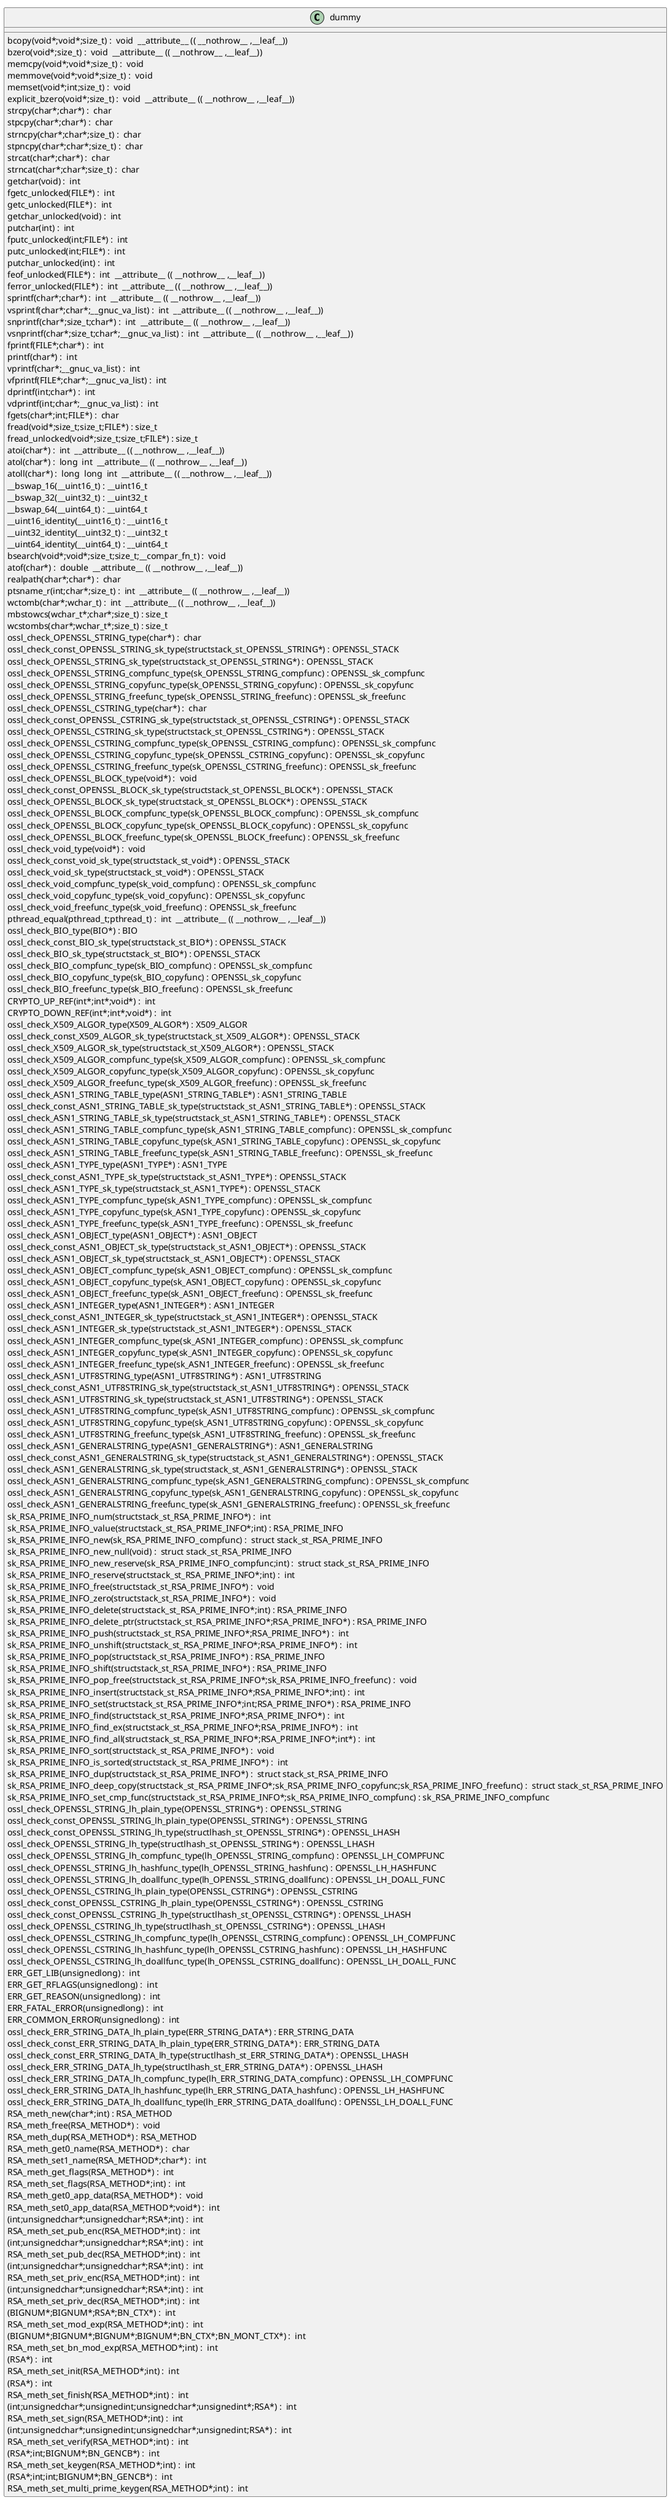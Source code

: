@startuml
!pragma layout smetana
class dummy {
bcopy(void*;void*;size_t) :  void  __attribute__ (( __nothrow__ ,__leaf__)) [[[./../../.././qc/crypto/rsa/rsa_meth.c.html#325]]]
bzero(void*;size_t) :  void  __attribute__ (( __nothrow__ ,__leaf__)) [[[./../../.././qc/crypto/rsa/rsa_meth.c.html#332]]]
memcpy(void*;void*;size_t) :  void  [[[./../../.././qc/crypto/rsa/rsa_meth.c.html#373]]]
memmove(void*;void*;size_t) :  void  [[[./../../.././qc/crypto/rsa/rsa_meth.c.html#381]]]
memset(void*;int;size_t) :  void  [[[./../../.././qc/crypto/rsa/rsa_meth.c.html#388]]]
explicit_bzero(void*;size_t) :  void  __attribute__ (( __nothrow__ ,__leaf__)) [[[./../../.././qc/crypto/rsa/rsa_meth.c.html#401]]]
strcpy(char*;char*) :  char  [[[./../../.././qc/crypto/rsa/rsa_meth.c.html#408]]]
stpcpy(char*;char*) :  char  [[[./../../.././qc/crypto/rsa/rsa_meth.c.html#415]]]
strncpy(char*;char*;size_t) :  char  [[[./../../.././qc/crypto/rsa/rsa_meth.c.html#423]]]
stpncpy(char*;char*;size_t) :  char  [[[./../../.././qc/crypto/rsa/rsa_meth.c.html#433]]]
strcat(char*;char*) :  char  [[[./../../.././qc/crypto/rsa/rsa_meth.c.html#440]]]
strncat(char*;char*;size_t) :  char  [[[./../../.././qc/crypto/rsa/rsa_meth.c.html#447]]]
getchar(void) :  int  [[[./../../.././qc/crypto/rsa/rsa_meth.c.html#1309]]]
fgetc_unlocked(FILE*) :  int  [[[./../../.././qc/crypto/rsa/rsa_meth.c.html#1318]]]
getc_unlocked(FILE*) :  int  [[[./../../.././qc/crypto/rsa/rsa_meth.c.html#1328]]]
getchar_unlocked(void) :  int  [[[./../../.././qc/crypto/rsa/rsa_meth.c.html#1335]]]
putchar(int) :  int  [[[./../../.././qc/crypto/rsa/rsa_meth.c.html#1344]]]
fputc_unlocked(int;FILE*) :  int  [[[./../../.././qc/crypto/rsa/rsa_meth.c.html#1353]]]
putc_unlocked(int;FILE*) :  int  [[[./../../.././qc/crypto/rsa/rsa_meth.c.html#1363]]]
putchar_unlocked(int) :  int  [[[./../../.././qc/crypto/rsa/rsa_meth.c.html#1370]]]
feof_unlocked(FILE*) :  int  __attribute__ (( __nothrow__ ,__leaf__)) [[[./../../.././qc/crypto/rsa/rsa_meth.c.html#1376]]]
ferror_unlocked(FILE*) :  int  __attribute__ (( __nothrow__ ,__leaf__)) [[[./../../.././qc/crypto/rsa/rsa_meth.c.html#1383]]]
sprintf(char*;char*) :  int  __attribute__ (( __nothrow__ ,__leaf__)) [[[./../../.././qc/crypto/rsa/rsa_meth.c.html#1402]]]
vsprintf(char*;char*;__gnuc_va_list) :  int  __attribute__ (( __nothrow__ ,__leaf__)) [[[./../../.././qc/crypto/rsa/rsa_meth.c.html#1415]]]
snprintf(char*;size_t;char*) :  int  __attribute__ (( __nothrow__ ,__leaf__)) [[[./../../.././qc/crypto/rsa/rsa_meth.c.html#1434]]]
vsnprintf(char*;size_t;char*;__gnuc_va_list) :  int  __attribute__ (( __nothrow__ ,__leaf__)) [[[./../../.././qc/crypto/rsa/rsa_meth.c.html#1448]]]
fprintf(FILE*;char*) :  int  [[[./../../.././qc/crypto/rsa/rsa_meth.c.html#1469]]]
printf(char*) :  int  [[[./../../.././qc/crypto/rsa/rsa_meth.c.html#1476]]]
vprintf(char*;__gnuc_va_list) :  int  [[[./../../.././qc/crypto/rsa/rsa_meth.c.html#1488]]]
vfprintf(FILE*;char*;__gnuc_va_list) :  int  [[[./../../.././qc/crypto/rsa/rsa_meth.c.html#1498]]]
dprintf(int;char*) :  int  [[[./../../.././qc/crypto/rsa/rsa_meth.c.html#1513]]]
vdprintf(int;char*;__gnuc_va_list) :  int  [[[./../../.././qc/crypto/rsa/rsa_meth.c.html#1524]]]
fgets(char*;int;FILE*) :  char  [[[./../../.././qc/crypto/rsa/rsa_meth.c.html#1543]]]
fread(void*;size_t;size_t;FILE*) : size_t [[[./../../.././qc/crypto/rsa/rsa_meth.c.html#1569]]]
fread_unlocked(void*;size_t;size_t;FILE*) : size_t [[[./../../.././qc/crypto/rsa/rsa_meth.c.html#1596]]]
atoi(char*) :  int  __attribute__ (( __nothrow__ ,__leaf__)) [[[./../../.././qc/crypto/rsa/rsa_meth.c.html#1768]]]
atol(char*) :  long  int  __attribute__ (( __nothrow__ ,__leaf__)) [[[./../../.././qc/crypto/rsa/rsa_meth.c.html#1773]]]
atoll(char*) :  long  long  int  __attribute__ (( __nothrow__ ,__leaf__)) [[[./../../.././qc/crypto/rsa/rsa_meth.c.html#1780]]]
__bswap_16(__uint16_t) : __uint16_t [[[./../../.././qc/crypto/rsa/rsa_meth.c.html#1927]]]
__bswap_32(__uint32_t) : __uint32_t [[[./../../.././qc/crypto/rsa/rsa_meth.c.html#1942]]]
__bswap_64(__uint64_t) : __uint64_t [[[./../../.././qc/crypto/rsa/rsa_meth.c.html#1952]]]
__uint16_identity(__uint16_t) : __uint16_t [[[./../../.././qc/crypto/rsa/rsa_meth.c.html#1964]]]
__uint32_identity(__uint32_t) : __uint32_t [[[./../../.././qc/crypto/rsa/rsa_meth.c.html#1970]]]
__uint64_identity(__uint64_t) : __uint64_t [[[./../../.././qc/crypto/rsa/rsa_meth.c.html#1976]]]
bsearch(void*;void*;size_t;size_t;__compar_fn_t) :  void  [[[./../../.././qc/crypto/rsa/rsa_meth.c.html#2644]]]
atof(char*) :  double  __attribute__ (( __nothrow__ ,__leaf__)) [[[./../../.././qc/crypto/rsa/rsa_meth.c.html#1]]]
realpath(char*;char*) :  char  [[[./../../.././qc/crypto/rsa/rsa_meth.c.html#1]]]
ptsname_r(int;char*;size_t) :  int  __attribute__ (( __nothrow__ ,__leaf__)) [[[./../../.././qc/crypto/rsa/rsa_meth.c.html#1]]]
wctomb(char*;wchar_t) :  int  __attribute__ (( __nothrow__ ,__leaf__)) [[[./../../.././qc/crypto/rsa/rsa_meth.c.html#1]]]
mbstowcs(wchar_t*;char*;size_t) : size_t [[[./../../.././qc/crypto/rsa/rsa_meth.c.html#1]]]
wcstombs(char*;wchar_t*;size_t) : size_t [[[./../../.././qc/crypto/rsa/rsa_meth.c.html#1]]]
ossl_check_OPENSSL_STRING_type(char*) :  char  [[[./../../.././qc/crypto/rsa/rsa_meth.c.html#1]]]
ossl_check_const_OPENSSL_STRING_sk_type(structstack_st_OPENSSL_STRING*) : OPENSSL_STACK [[[./../../.././qc/crypto/rsa/rsa_meth.c.html#1]]]
ossl_check_OPENSSL_STRING_sk_type(structstack_st_OPENSSL_STRING*) : OPENSSL_STACK [[[./../../.././qc/crypto/rsa/rsa_meth.c.html#1]]]
ossl_check_OPENSSL_STRING_compfunc_type(sk_OPENSSL_STRING_compfunc) : OPENSSL_sk_compfunc [[[./../../.././qc/crypto/rsa/rsa_meth.c.html#1]]]
ossl_check_OPENSSL_STRING_copyfunc_type(sk_OPENSSL_STRING_copyfunc) : OPENSSL_sk_copyfunc [[[./../../.././qc/crypto/rsa/rsa_meth.c.html#1]]]
ossl_check_OPENSSL_STRING_freefunc_type(sk_OPENSSL_STRING_freefunc) : OPENSSL_sk_freefunc [[[./../../.././qc/crypto/rsa/rsa_meth.c.html#1]]]
ossl_check_OPENSSL_CSTRING_type(char*) :  char  [[[./../../.././qc/crypto/rsa/rsa_meth.c.html#1]]]
ossl_check_const_OPENSSL_CSTRING_sk_type(structstack_st_OPENSSL_CSTRING*) : OPENSSL_STACK [[[./../../.././qc/crypto/rsa/rsa_meth.c.html#1]]]
ossl_check_OPENSSL_CSTRING_sk_type(structstack_st_OPENSSL_CSTRING*) : OPENSSL_STACK [[[./../../.././qc/crypto/rsa/rsa_meth.c.html#1]]]
ossl_check_OPENSSL_CSTRING_compfunc_type(sk_OPENSSL_CSTRING_compfunc) : OPENSSL_sk_compfunc [[[./../../.././qc/crypto/rsa/rsa_meth.c.html#1]]]
ossl_check_OPENSSL_CSTRING_copyfunc_type(sk_OPENSSL_CSTRING_copyfunc) : OPENSSL_sk_copyfunc [[[./../../.././qc/crypto/rsa/rsa_meth.c.html#1]]]
ossl_check_OPENSSL_CSTRING_freefunc_type(sk_OPENSSL_CSTRING_freefunc) : OPENSSL_sk_freefunc [[[./../../.././qc/crypto/rsa/rsa_meth.c.html#1]]]
ossl_check_OPENSSL_BLOCK_type(void*) :  void  [[[./../../.././qc/crypto/rsa/rsa_meth.c.html#1]]]
ossl_check_const_OPENSSL_BLOCK_sk_type(structstack_st_OPENSSL_BLOCK*) : OPENSSL_STACK [[[./../../.././qc/crypto/rsa/rsa_meth.c.html#1]]]
ossl_check_OPENSSL_BLOCK_sk_type(structstack_st_OPENSSL_BLOCK*) : OPENSSL_STACK [[[./../../.././qc/crypto/rsa/rsa_meth.c.html#1]]]
ossl_check_OPENSSL_BLOCK_compfunc_type(sk_OPENSSL_BLOCK_compfunc) : OPENSSL_sk_compfunc [[[./../../.././qc/crypto/rsa/rsa_meth.c.html#1]]]
ossl_check_OPENSSL_BLOCK_copyfunc_type(sk_OPENSSL_BLOCK_copyfunc) : OPENSSL_sk_copyfunc [[[./../../.././qc/crypto/rsa/rsa_meth.c.html#1]]]
ossl_check_OPENSSL_BLOCK_freefunc_type(sk_OPENSSL_BLOCK_freefunc) : OPENSSL_sk_freefunc [[[./../../.././qc/crypto/rsa/rsa_meth.c.html#1]]]
ossl_check_void_type(void*) :  void  [[[./../../.././qc/crypto/rsa/rsa_meth.c.html#1]]]
ossl_check_const_void_sk_type(structstack_st_void*) : OPENSSL_STACK [[[./../../.././qc/crypto/rsa/rsa_meth.c.html#1]]]
ossl_check_void_sk_type(structstack_st_void*) : OPENSSL_STACK [[[./../../.././qc/crypto/rsa/rsa_meth.c.html#1]]]
ossl_check_void_compfunc_type(sk_void_compfunc) : OPENSSL_sk_compfunc [[[./../../.././qc/crypto/rsa/rsa_meth.c.html#1]]]
ossl_check_void_copyfunc_type(sk_void_copyfunc) : OPENSSL_sk_copyfunc [[[./../../.././qc/crypto/rsa/rsa_meth.c.html#1]]]
ossl_check_void_freefunc_type(sk_void_freefunc) : OPENSSL_sk_freefunc [[[./../../.././qc/crypto/rsa/rsa_meth.c.html#1]]]
pthread_equal(pthread_t;pthread_t) :  int  __attribute__ (( __nothrow__ ,__leaf__)) [[[./../../.././qc/crypto/rsa/rsa_meth.c.html#1]]]
ossl_check_BIO_type(BIO*) : BIO [[[./../../.././qc/crypto/rsa/rsa_meth.c.html#1]]]
ossl_check_const_BIO_sk_type(structstack_st_BIO*) : OPENSSL_STACK [[[./../../.././qc/crypto/rsa/rsa_meth.c.html#1]]]
ossl_check_BIO_sk_type(structstack_st_BIO*) : OPENSSL_STACK [[[./../../.././qc/crypto/rsa/rsa_meth.c.html#1]]]
ossl_check_BIO_compfunc_type(sk_BIO_compfunc) : OPENSSL_sk_compfunc [[[./../../.././qc/crypto/rsa/rsa_meth.c.html#1]]]
ossl_check_BIO_copyfunc_type(sk_BIO_copyfunc) : OPENSSL_sk_copyfunc [[[./../../.././qc/crypto/rsa/rsa_meth.c.html#1]]]
ossl_check_BIO_freefunc_type(sk_BIO_freefunc) : OPENSSL_sk_freefunc [[[./../../.././qc/crypto/rsa/rsa_meth.c.html#1]]]
CRYPTO_UP_REF(int*;int*;void*) :  int  [[[./../../.././qc/crypto/rsa/rsa_meth.c.html#1]]]
CRYPTO_DOWN_REF(int*;int*;void*) :  int  [[[./../../.././qc/crypto/rsa/rsa_meth.c.html#1]]]
ossl_check_X509_ALGOR_type(X509_ALGOR*) : X509_ALGOR [[[./../../.././qc/crypto/rsa/rsa_meth.c.html#1]]]
ossl_check_const_X509_ALGOR_sk_type(structstack_st_X509_ALGOR*) : OPENSSL_STACK [[[./../../.././qc/crypto/rsa/rsa_meth.c.html#1]]]
ossl_check_X509_ALGOR_sk_type(structstack_st_X509_ALGOR*) : OPENSSL_STACK [[[./../../.././qc/crypto/rsa/rsa_meth.c.html#1]]]
ossl_check_X509_ALGOR_compfunc_type(sk_X509_ALGOR_compfunc) : OPENSSL_sk_compfunc [[[./../../.././qc/crypto/rsa/rsa_meth.c.html#1]]]
ossl_check_X509_ALGOR_copyfunc_type(sk_X509_ALGOR_copyfunc) : OPENSSL_sk_copyfunc [[[./../../.././qc/crypto/rsa/rsa_meth.c.html#1]]]
ossl_check_X509_ALGOR_freefunc_type(sk_X509_ALGOR_freefunc) : OPENSSL_sk_freefunc [[[./../../.././qc/crypto/rsa/rsa_meth.c.html#1]]]
ossl_check_ASN1_STRING_TABLE_type(ASN1_STRING_TABLE*) : ASN1_STRING_TABLE [[[./../../.././qc/crypto/rsa/rsa_meth.c.html#1]]]
ossl_check_const_ASN1_STRING_TABLE_sk_type(structstack_st_ASN1_STRING_TABLE*) : OPENSSL_STACK [[[./../../.././qc/crypto/rsa/rsa_meth.c.html#1]]]
ossl_check_ASN1_STRING_TABLE_sk_type(structstack_st_ASN1_STRING_TABLE*) : OPENSSL_STACK [[[./../../.././qc/crypto/rsa/rsa_meth.c.html#1]]]
ossl_check_ASN1_STRING_TABLE_compfunc_type(sk_ASN1_STRING_TABLE_compfunc) : OPENSSL_sk_compfunc [[[./../../.././qc/crypto/rsa/rsa_meth.c.html#1]]]
ossl_check_ASN1_STRING_TABLE_copyfunc_type(sk_ASN1_STRING_TABLE_copyfunc) : OPENSSL_sk_copyfunc [[[./../../.././qc/crypto/rsa/rsa_meth.c.html#1]]]
ossl_check_ASN1_STRING_TABLE_freefunc_type(sk_ASN1_STRING_TABLE_freefunc) : OPENSSL_sk_freefunc [[[./../../.././qc/crypto/rsa/rsa_meth.c.html#1]]]
ossl_check_ASN1_TYPE_type(ASN1_TYPE*) : ASN1_TYPE [[[./../../.././qc/crypto/rsa/rsa_meth.c.html#1]]]
ossl_check_const_ASN1_TYPE_sk_type(structstack_st_ASN1_TYPE*) : OPENSSL_STACK [[[./../../.././qc/crypto/rsa/rsa_meth.c.html#1]]]
ossl_check_ASN1_TYPE_sk_type(structstack_st_ASN1_TYPE*) : OPENSSL_STACK [[[./../../.././qc/crypto/rsa/rsa_meth.c.html#1]]]
ossl_check_ASN1_TYPE_compfunc_type(sk_ASN1_TYPE_compfunc) : OPENSSL_sk_compfunc [[[./../../.././qc/crypto/rsa/rsa_meth.c.html#1]]]
ossl_check_ASN1_TYPE_copyfunc_type(sk_ASN1_TYPE_copyfunc) : OPENSSL_sk_copyfunc [[[./../../.././qc/crypto/rsa/rsa_meth.c.html#1]]]
ossl_check_ASN1_TYPE_freefunc_type(sk_ASN1_TYPE_freefunc) : OPENSSL_sk_freefunc [[[./../../.././qc/crypto/rsa/rsa_meth.c.html#1]]]
ossl_check_ASN1_OBJECT_type(ASN1_OBJECT*) : ASN1_OBJECT [[[./../../.././qc/crypto/rsa/rsa_meth.c.html#1]]]
ossl_check_const_ASN1_OBJECT_sk_type(structstack_st_ASN1_OBJECT*) : OPENSSL_STACK [[[./../../.././qc/crypto/rsa/rsa_meth.c.html#1]]]
ossl_check_ASN1_OBJECT_sk_type(structstack_st_ASN1_OBJECT*) : OPENSSL_STACK [[[./../../.././qc/crypto/rsa/rsa_meth.c.html#1]]]
ossl_check_ASN1_OBJECT_compfunc_type(sk_ASN1_OBJECT_compfunc) : OPENSSL_sk_compfunc [[[./../../.././qc/crypto/rsa/rsa_meth.c.html#1]]]
ossl_check_ASN1_OBJECT_copyfunc_type(sk_ASN1_OBJECT_copyfunc) : OPENSSL_sk_copyfunc [[[./../../.././qc/crypto/rsa/rsa_meth.c.html#1]]]
ossl_check_ASN1_OBJECT_freefunc_type(sk_ASN1_OBJECT_freefunc) : OPENSSL_sk_freefunc [[[./../../.././qc/crypto/rsa/rsa_meth.c.html#1]]]
ossl_check_ASN1_INTEGER_type(ASN1_INTEGER*) : ASN1_INTEGER [[[./../../.././qc/crypto/rsa/rsa_meth.c.html#1]]]
ossl_check_const_ASN1_INTEGER_sk_type(structstack_st_ASN1_INTEGER*) : OPENSSL_STACK [[[./../../.././qc/crypto/rsa/rsa_meth.c.html#1]]]
ossl_check_ASN1_INTEGER_sk_type(structstack_st_ASN1_INTEGER*) : OPENSSL_STACK [[[./../../.././qc/crypto/rsa/rsa_meth.c.html#1]]]
ossl_check_ASN1_INTEGER_compfunc_type(sk_ASN1_INTEGER_compfunc) : OPENSSL_sk_compfunc [[[./../../.././qc/crypto/rsa/rsa_meth.c.html#1]]]
ossl_check_ASN1_INTEGER_copyfunc_type(sk_ASN1_INTEGER_copyfunc) : OPENSSL_sk_copyfunc [[[./../../.././qc/crypto/rsa/rsa_meth.c.html#1]]]
ossl_check_ASN1_INTEGER_freefunc_type(sk_ASN1_INTEGER_freefunc) : OPENSSL_sk_freefunc [[[./../../.././qc/crypto/rsa/rsa_meth.c.html#1]]]
ossl_check_ASN1_UTF8STRING_type(ASN1_UTF8STRING*) : ASN1_UTF8STRING [[[./../../.././qc/crypto/rsa/rsa_meth.c.html#1]]]
ossl_check_const_ASN1_UTF8STRING_sk_type(structstack_st_ASN1_UTF8STRING*) : OPENSSL_STACK [[[./../../.././qc/crypto/rsa/rsa_meth.c.html#1]]]
ossl_check_ASN1_UTF8STRING_sk_type(structstack_st_ASN1_UTF8STRING*) : OPENSSL_STACK [[[./../../.././qc/crypto/rsa/rsa_meth.c.html#1]]]
ossl_check_ASN1_UTF8STRING_compfunc_type(sk_ASN1_UTF8STRING_compfunc) : OPENSSL_sk_compfunc [[[./../../.././qc/crypto/rsa/rsa_meth.c.html#1]]]
ossl_check_ASN1_UTF8STRING_copyfunc_type(sk_ASN1_UTF8STRING_copyfunc) : OPENSSL_sk_copyfunc [[[./../../.././qc/crypto/rsa/rsa_meth.c.html#1]]]
ossl_check_ASN1_UTF8STRING_freefunc_type(sk_ASN1_UTF8STRING_freefunc) : OPENSSL_sk_freefunc [[[./../../.././qc/crypto/rsa/rsa_meth.c.html#1]]]
ossl_check_ASN1_GENERALSTRING_type(ASN1_GENERALSTRING*) : ASN1_GENERALSTRING [[[./../../.././qc/crypto/rsa/rsa_meth.c.html#1]]]
ossl_check_const_ASN1_GENERALSTRING_sk_type(structstack_st_ASN1_GENERALSTRING*) : OPENSSL_STACK [[[./../../.././qc/crypto/rsa/rsa_meth.c.html#1]]]
ossl_check_ASN1_GENERALSTRING_sk_type(structstack_st_ASN1_GENERALSTRING*) : OPENSSL_STACK [[[./../../.././qc/crypto/rsa/rsa_meth.c.html#1]]]
ossl_check_ASN1_GENERALSTRING_compfunc_type(sk_ASN1_GENERALSTRING_compfunc) : OPENSSL_sk_compfunc [[[./../../.././qc/crypto/rsa/rsa_meth.c.html#1]]]
ossl_check_ASN1_GENERALSTRING_copyfunc_type(sk_ASN1_GENERALSTRING_copyfunc) : OPENSSL_sk_copyfunc [[[./../../.././qc/crypto/rsa/rsa_meth.c.html#1]]]
ossl_check_ASN1_GENERALSTRING_freefunc_type(sk_ASN1_GENERALSTRING_freefunc) : OPENSSL_sk_freefunc [[[./../../.././qc/crypto/rsa/rsa_meth.c.html#1]]]
sk_RSA_PRIME_INFO_num(structstack_st_RSA_PRIME_INFO*) :  int  [[[./../../.././qc/crypto/rsa/rsa_meth.c.html#1]]]
sk_RSA_PRIME_INFO_value(structstack_st_RSA_PRIME_INFO*;int) : RSA_PRIME_INFO [[[./../../.././qc/crypto/rsa/rsa_meth.c.html#1]]]
sk_RSA_PRIME_INFO_new(sk_RSA_PRIME_INFO_compfunc) :  struct stack_st_RSA_PRIME_INFO [[[./../../.././qc/crypto/rsa/rsa_meth.c.html#1]]]
sk_RSA_PRIME_INFO_new_null(void) :  struct stack_st_RSA_PRIME_INFO [[[./../../.././qc/crypto/rsa/rsa_meth.c.html#1]]]
sk_RSA_PRIME_INFO_new_reserve(sk_RSA_PRIME_INFO_compfunc;int) :  struct stack_st_RSA_PRIME_INFO [[[./../../.././qc/crypto/rsa/rsa_meth.c.html#1]]]
sk_RSA_PRIME_INFO_reserve(structstack_st_RSA_PRIME_INFO*;int) :  int  [[[./../../.././qc/crypto/rsa/rsa_meth.c.html#1]]]
sk_RSA_PRIME_INFO_free(structstack_st_RSA_PRIME_INFO*) :  void  [[[./../../.././qc/crypto/rsa/rsa_meth.c.html#1]]]
sk_RSA_PRIME_INFO_zero(structstack_st_RSA_PRIME_INFO*) :  void  [[[./../../.././qc/crypto/rsa/rsa_meth.c.html#1]]]
sk_RSA_PRIME_INFO_delete(structstack_st_RSA_PRIME_INFO*;int) : RSA_PRIME_INFO [[[./../../.././qc/crypto/rsa/rsa_meth.c.html#1]]]
sk_RSA_PRIME_INFO_delete_ptr(structstack_st_RSA_PRIME_INFO*;RSA_PRIME_INFO*) : RSA_PRIME_INFO [[[./../../.././qc/crypto/rsa/rsa_meth.c.html#1]]]
sk_RSA_PRIME_INFO_push(structstack_st_RSA_PRIME_INFO*;RSA_PRIME_INFO*) :  int  [[[./../../.././qc/crypto/rsa/rsa_meth.c.html#1]]]
sk_RSA_PRIME_INFO_unshift(structstack_st_RSA_PRIME_INFO*;RSA_PRIME_INFO*) :  int  [[[./../../.././qc/crypto/rsa/rsa_meth.c.html#1]]]
sk_RSA_PRIME_INFO_pop(structstack_st_RSA_PRIME_INFO*) : RSA_PRIME_INFO [[[./../../.././qc/crypto/rsa/rsa_meth.c.html#1]]]
sk_RSA_PRIME_INFO_shift(structstack_st_RSA_PRIME_INFO*) : RSA_PRIME_INFO [[[./../../.././qc/crypto/rsa/rsa_meth.c.html#1]]]
sk_RSA_PRIME_INFO_pop_free(structstack_st_RSA_PRIME_INFO*;sk_RSA_PRIME_INFO_freefunc) :  void  [[[./../../.././qc/crypto/rsa/rsa_meth.c.html#1]]]
sk_RSA_PRIME_INFO_insert(structstack_st_RSA_PRIME_INFO*;RSA_PRIME_INFO*;int) :  int  [[[./../../.././qc/crypto/rsa/rsa_meth.c.html#1]]]
sk_RSA_PRIME_INFO_set(structstack_st_RSA_PRIME_INFO*;int;RSA_PRIME_INFO*) : RSA_PRIME_INFO [[[./../../.././qc/crypto/rsa/rsa_meth.c.html#1]]]
sk_RSA_PRIME_INFO_find(structstack_st_RSA_PRIME_INFO*;RSA_PRIME_INFO*) :  int  [[[./../../.././qc/crypto/rsa/rsa_meth.c.html#1]]]
sk_RSA_PRIME_INFO_find_ex(structstack_st_RSA_PRIME_INFO*;RSA_PRIME_INFO*) :  int  [[[./../../.././qc/crypto/rsa/rsa_meth.c.html#1]]]
sk_RSA_PRIME_INFO_find_all(structstack_st_RSA_PRIME_INFO*;RSA_PRIME_INFO*;int*) :  int  [[[./../../.././qc/crypto/rsa/rsa_meth.c.html#1]]]
sk_RSA_PRIME_INFO_sort(structstack_st_RSA_PRIME_INFO*) :  void  [[[./../../.././qc/crypto/rsa/rsa_meth.c.html#1]]]
sk_RSA_PRIME_INFO_is_sorted(structstack_st_RSA_PRIME_INFO*) :  int  [[[./../../.././qc/crypto/rsa/rsa_meth.c.html#1]]]
sk_RSA_PRIME_INFO_dup(structstack_st_RSA_PRIME_INFO*) :  struct stack_st_RSA_PRIME_INFO [[[./../../.././qc/crypto/rsa/rsa_meth.c.html#1]]]
sk_RSA_PRIME_INFO_deep_copy(structstack_st_RSA_PRIME_INFO*;sk_RSA_PRIME_INFO_copyfunc;sk_RSA_PRIME_INFO_freefunc) :  struct stack_st_RSA_PRIME_INFO [[[./../../.././qc/crypto/rsa/rsa_meth.c.html#1]]]
sk_RSA_PRIME_INFO_set_cmp_func(structstack_st_RSA_PRIME_INFO*;sk_RSA_PRIME_INFO_compfunc) : sk_RSA_PRIME_INFO_compfunc [[[./../../.././qc/crypto/rsa/rsa_meth.c.html#1]]]
ossl_check_OPENSSL_STRING_lh_plain_type(OPENSSL_STRING*) : OPENSSL_STRING [[[./../../.././qc/crypto/rsa/rsa_meth.c.html#1]]]
ossl_check_const_OPENSSL_STRING_lh_plain_type(OPENSSL_STRING*) : OPENSSL_STRING [[[./../../.././qc/crypto/rsa/rsa_meth.c.html#1]]]
ossl_check_const_OPENSSL_STRING_lh_type(structlhash_st_OPENSSL_STRING*) : OPENSSL_LHASH [[[./../../.././qc/crypto/rsa/rsa_meth.c.html#1]]]
ossl_check_OPENSSL_STRING_lh_type(structlhash_st_OPENSSL_STRING*) : OPENSSL_LHASH [[[./../../.././qc/crypto/rsa/rsa_meth.c.html#1]]]
ossl_check_OPENSSL_STRING_lh_compfunc_type(lh_OPENSSL_STRING_compfunc) : OPENSSL_LH_COMPFUNC [[[./../../.././qc/crypto/rsa/rsa_meth.c.html#1]]]
ossl_check_OPENSSL_STRING_lh_hashfunc_type(lh_OPENSSL_STRING_hashfunc) : OPENSSL_LH_HASHFUNC [[[./../../.././qc/crypto/rsa/rsa_meth.c.html#1]]]
ossl_check_OPENSSL_STRING_lh_doallfunc_type(lh_OPENSSL_STRING_doallfunc) : OPENSSL_LH_DOALL_FUNC [[[./../../.././qc/crypto/rsa/rsa_meth.c.html#1]]]
ossl_check_OPENSSL_CSTRING_lh_plain_type(OPENSSL_CSTRING*) : OPENSSL_CSTRING [[[./../../.././qc/crypto/rsa/rsa_meth.c.html#1]]]
ossl_check_const_OPENSSL_CSTRING_lh_plain_type(OPENSSL_CSTRING*) : OPENSSL_CSTRING [[[./../../.././qc/crypto/rsa/rsa_meth.c.html#1]]]
ossl_check_const_OPENSSL_CSTRING_lh_type(structlhash_st_OPENSSL_CSTRING*) : OPENSSL_LHASH [[[./../../.././qc/crypto/rsa/rsa_meth.c.html#1]]]
ossl_check_OPENSSL_CSTRING_lh_type(structlhash_st_OPENSSL_CSTRING*) : OPENSSL_LHASH [[[./../../.././qc/crypto/rsa/rsa_meth.c.html#1]]]
ossl_check_OPENSSL_CSTRING_lh_compfunc_type(lh_OPENSSL_CSTRING_compfunc) : OPENSSL_LH_COMPFUNC [[[./../../.././qc/crypto/rsa/rsa_meth.c.html#1]]]
ossl_check_OPENSSL_CSTRING_lh_hashfunc_type(lh_OPENSSL_CSTRING_hashfunc) : OPENSSL_LH_HASHFUNC [[[./../../.././qc/crypto/rsa/rsa_meth.c.html#1]]]
ossl_check_OPENSSL_CSTRING_lh_doallfunc_type(lh_OPENSSL_CSTRING_doallfunc) : OPENSSL_LH_DOALL_FUNC [[[./../../.././qc/crypto/rsa/rsa_meth.c.html#1]]]
ERR_GET_LIB(unsignedlong) :  int  [[[./../../.././qc/crypto/rsa/rsa_meth.c.html#1]]]
ERR_GET_RFLAGS(unsignedlong) :  int  [[[./../../.././qc/crypto/rsa/rsa_meth.c.html#1]]]
ERR_GET_REASON(unsignedlong) :  int  [[[./../../.././qc/crypto/rsa/rsa_meth.c.html#1]]]
ERR_FATAL_ERROR(unsignedlong) :  int  [[[./../../.././qc/crypto/rsa/rsa_meth.c.html#1]]]
ERR_COMMON_ERROR(unsignedlong) :  int  [[[./../../.././qc/crypto/rsa/rsa_meth.c.html#1]]]
ossl_check_ERR_STRING_DATA_lh_plain_type(ERR_STRING_DATA*) : ERR_STRING_DATA [[[./../../.././qc/crypto/rsa/rsa_meth.c.html#1]]]
ossl_check_const_ERR_STRING_DATA_lh_plain_type(ERR_STRING_DATA*) : ERR_STRING_DATA [[[./../../.././qc/crypto/rsa/rsa_meth.c.html#1]]]
ossl_check_const_ERR_STRING_DATA_lh_type(structlhash_st_ERR_STRING_DATA*) : OPENSSL_LHASH [[[./../../.././qc/crypto/rsa/rsa_meth.c.html#1]]]
ossl_check_ERR_STRING_DATA_lh_type(structlhash_st_ERR_STRING_DATA*) : OPENSSL_LHASH [[[./../../.././qc/crypto/rsa/rsa_meth.c.html#1]]]
ossl_check_ERR_STRING_DATA_lh_compfunc_type(lh_ERR_STRING_DATA_compfunc) : OPENSSL_LH_COMPFUNC [[[./../../.././qc/crypto/rsa/rsa_meth.c.html#1]]]
ossl_check_ERR_STRING_DATA_lh_hashfunc_type(lh_ERR_STRING_DATA_hashfunc) : OPENSSL_LH_HASHFUNC [[[./../../.././qc/crypto/rsa/rsa_meth.c.html#1]]]
ossl_check_ERR_STRING_DATA_lh_doallfunc_type(lh_ERR_STRING_DATA_doallfunc) : OPENSSL_LH_DOALL_FUNC [[[./../../.././qc/crypto/rsa/rsa_meth.c.html#1]]]
RSA_meth_new(char*;int) : RSA_METHOD [[[./../../.././qc/crypto/rsa/rsa_meth.c.html#1]]]
RSA_meth_free(RSA_METHOD*) :  void  [[[./../../.././qc/crypto/rsa/rsa_meth.c.html#1]]]
RSA_meth_dup(RSA_METHOD*) : RSA_METHOD [[[./../../.././qc/crypto/rsa/rsa_meth.c.html#1]]]
RSA_meth_get0_name(RSA_METHOD*) :  char  [[[./../../.././qc/crypto/rsa/rsa_meth.c.html#1]]]
RSA_meth_set1_name(RSA_METHOD*;char*) :  int  [[[./../../.././qc/crypto/rsa/rsa_meth.c.html#1]]]
RSA_meth_get_flags(RSA_METHOD*) :  int  [[[./../../.././qc/crypto/rsa/rsa_meth.c.html#1]]]
RSA_meth_set_flags(RSA_METHOD*;int) :  int  [[[./../../.././qc/crypto/rsa/rsa_meth.c.html#1]]]
RSA_meth_get0_app_data(RSA_METHOD*) :  void  [[[./../../.././qc/crypto/rsa/rsa_meth.c.html#1]]]
RSA_meth_set0_app_data(RSA_METHOD*;void*) :  int  [[[./../../.././qc/crypto/rsa/rsa_meth.c.html#1]]]
(int;unsignedchar*;unsignedchar*;RSA*;int) :  int  [[[./../../.././qc/crypto/rsa/rsa_meth.c.html#1]]]
RSA_meth_set_pub_enc(RSA_METHOD*;int) :  int  [[[./../../.././qc/crypto/rsa/rsa_meth.c.html#1]]]
(int;unsignedchar*;unsignedchar*;RSA*;int) :  int  [[[./../../.././qc/crypto/rsa/rsa_meth.c.html#1]]]
RSA_meth_set_pub_dec(RSA_METHOD*;int) :  int  [[[./../../.././qc/crypto/rsa/rsa_meth.c.html#1]]]
(int;unsignedchar*;unsignedchar*;RSA*;int) :  int  [[[./../../.././qc/crypto/rsa/rsa_meth.c.html#1]]]
RSA_meth_set_priv_enc(RSA_METHOD*;int) :  int  [[[./../../.././qc/crypto/rsa/rsa_meth.c.html#1]]]
(int;unsignedchar*;unsignedchar*;RSA*;int) :  int  [[[./../../.././qc/crypto/rsa/rsa_meth.c.html#1]]]
RSA_meth_set_priv_dec(RSA_METHOD*;int) :  int  [[[./../../.././qc/crypto/rsa/rsa_meth.c.html#1]]]
(BIGNUM*;BIGNUM*;RSA*;BN_CTX*) :  int  [[[./../../.././qc/crypto/rsa/rsa_meth.c.html#1]]]
RSA_meth_set_mod_exp(RSA_METHOD*;int) :  int  [[[./../../.././qc/crypto/rsa/rsa_meth.c.html#1]]]
(BIGNUM*;BIGNUM*;BIGNUM*;BIGNUM*;BN_CTX*;BN_MONT_CTX*) :  int  [[[./../../.././qc/crypto/rsa/rsa_meth.c.html#1]]]
RSA_meth_set_bn_mod_exp(RSA_METHOD*;int) :  int  [[[./../../.././qc/crypto/rsa/rsa_meth.c.html#1]]]
(RSA*) :  int  [[[./../../.././qc/crypto/rsa/rsa_meth.c.html#1]]]
RSA_meth_set_init(RSA_METHOD*;int) :  int  [[[./../../.././qc/crypto/rsa/rsa_meth.c.html#1]]]
(RSA*) :  int  [[[./../../.././qc/crypto/rsa/rsa_meth.c.html#1]]]
RSA_meth_set_finish(RSA_METHOD*;int) :  int  [[[./../../.././qc/crypto/rsa/rsa_meth.c.html#1]]]
(int;unsignedchar*;unsignedint;unsignedchar*;unsignedint*;RSA*) :  int  [[[./../../.././qc/crypto/rsa/rsa_meth.c.html#1]]]
RSA_meth_set_sign(RSA_METHOD*;int) :  int  [[[./../../.././qc/crypto/rsa/rsa_meth.c.html#1]]]
(int;unsignedchar*;unsignedint;unsignedchar*;unsignedint;RSA*) :  int  [[[./../../.././qc/crypto/rsa/rsa_meth.c.html#1]]]
RSA_meth_set_verify(RSA_METHOD*;int) :  int  [[[./../../.././qc/crypto/rsa/rsa_meth.c.html#1]]]
(RSA*;int;BIGNUM*;BN_GENCB*) :  int  [[[./../../.././qc/crypto/rsa/rsa_meth.c.html#1]]]
RSA_meth_set_keygen(RSA_METHOD*;int) :  int  [[[./../../.././qc/crypto/rsa/rsa_meth.c.html#1]]]
(RSA*;int;int;BIGNUM*;BN_GENCB*) :  int  [[[./../../.././qc/crypto/rsa/rsa_meth.c.html#1]]]
RSA_meth_set_multi_prime_keygen(RSA_METHOD*;int) :  int  [[[./../../.././qc/crypto/rsa/rsa_meth.c.html#1]]]
} 
@enduml
